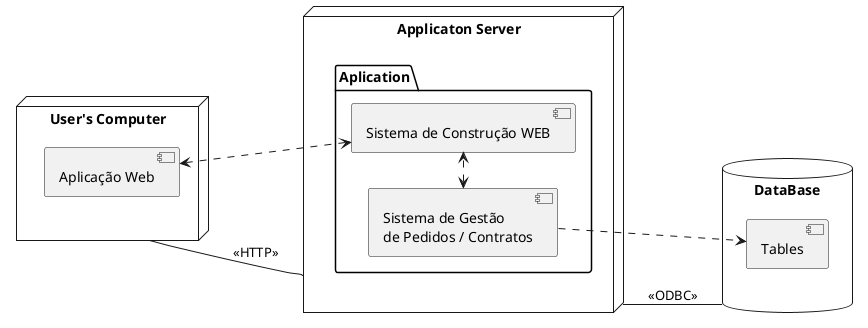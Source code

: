 @startuml
left to right direction

node "User's Computer" as UC{
    [Aplicação Web] as ClientApp
}
node "Applicaton Server" as AS {
    package "Aplication" as APP{
        [Sistema de Gestão\nde Pedidos / Contratos] as SG
        [Sistema de Construção WEB] as SW
    }

}
database "DataBase" as DB {
    [Tables] as TB
}

UC -- AS :<<HTTP>>
AS -- DB : <<ODBC>>

ClientApp <.left.> SW
SG <.right.> SW
SG ..> TB

@enduml
